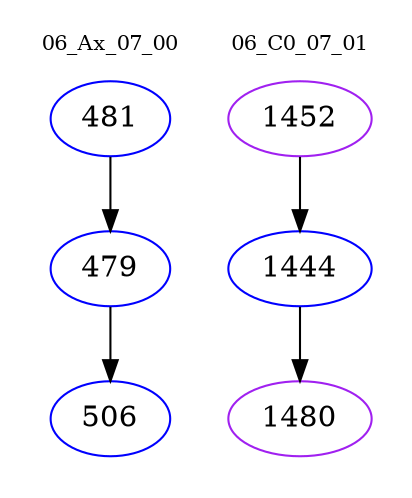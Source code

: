 digraph{
subgraph cluster_0 {
color = white
label = "06_Ax_07_00";
fontsize=10;
T0_481 [label="481", color="blue"]
T0_481 -> T0_479 [color="black"]
T0_479 [label="479", color="blue"]
T0_479 -> T0_506 [color="black"]
T0_506 [label="506", color="blue"]
}
subgraph cluster_1 {
color = white
label = "06_C0_07_01";
fontsize=10;
T1_1452 [label="1452", color="purple"]
T1_1452 -> T1_1444 [color="black"]
T1_1444 [label="1444", color="blue"]
T1_1444 -> T1_1480 [color="black"]
T1_1480 [label="1480", color="purple"]
}
}
